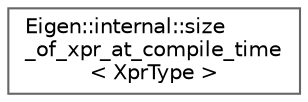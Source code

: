 digraph "Graphical Class Hierarchy"
{
 // LATEX_PDF_SIZE
  bgcolor="transparent";
  edge [fontname=Helvetica,fontsize=10,labelfontname=Helvetica,labelfontsize=10];
  node [fontname=Helvetica,fontsize=10,shape=box,height=0.2,width=0.4];
  rankdir="LR";
  Node0 [id="Node000000",label="Eigen::internal::size\l_of_xpr_at_compile_time\l\< XprType \>",height=0.2,width=0.4,color="grey40", fillcolor="white", style="filled",URL="$structEigen_1_1internal_1_1size__of__xpr__at__compile__time.html",tooltip=" "];
}
